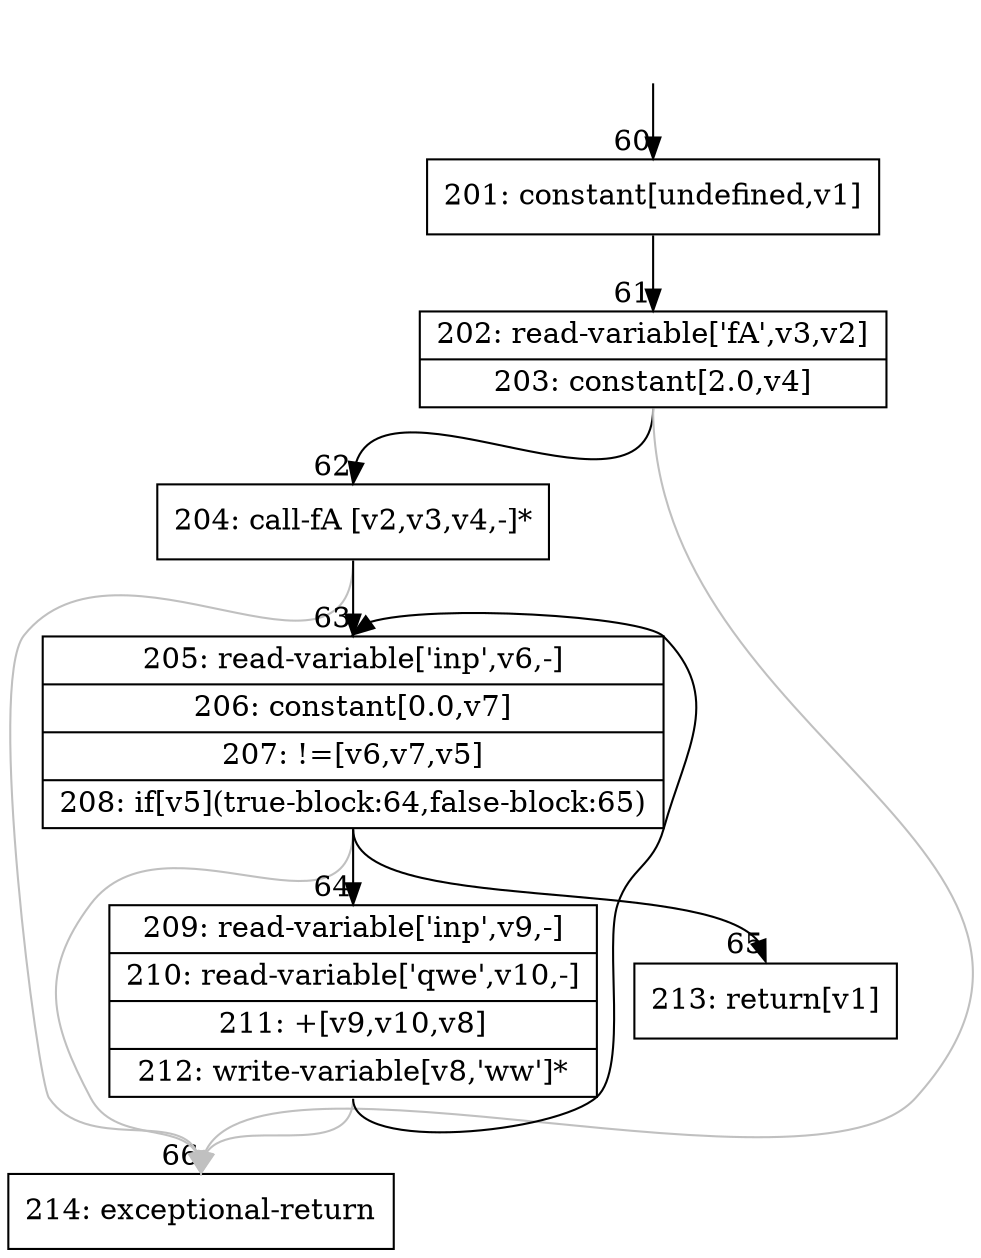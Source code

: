 digraph {
rankdir="TD"
BB_entry5[shape=none,label=""];
BB_entry5 -> BB60 [tailport=s, headport=n, headlabel="    60"]
BB60 [shape=record label="{201: constant[undefined,v1]}" ] 
BB60 -> BB61 [tailport=s, headport=n, headlabel="      61"]
BB61 [shape=record label="{202: read-variable['fA',v3,v2]|203: constant[2.0,v4]}" ] 
BB61 -> BB62 [tailport=s, headport=n, headlabel="      62"]
BB61 -> BB66 [tailport=s, headport=n, color=gray, headlabel="      66"]
BB62 [shape=record label="{204: call-fA [v2,v3,v4,-]*}" ] 
BB62 -> BB63 [tailport=s, headport=n, headlabel="      63"]
BB62 -> BB66 [tailport=s, headport=n, color=gray]
BB63 [shape=record label="{205: read-variable['inp',v6,-]|206: constant[0.0,v7]|207: !=[v6,v7,v5]|208: if[v5](true-block:64,false-block:65)}" ] 
BB63 -> BB64 [tailport=s, headport=n, headlabel="      64"]
BB63 -> BB65 [tailport=s, headport=n, headlabel="      65"]
BB63 -> BB66 [tailport=s, headport=n, color=gray]
BB64 [shape=record label="{209: read-variable['inp',v9,-]|210: read-variable['qwe',v10,-]|211: +[v9,v10,v8]|212: write-variable[v8,'ww']*}" ] 
BB64 -> BB63 [tailport=s, headport=n]
BB64 -> BB66 [tailport=s, headport=n, color=gray]
BB65 [shape=record label="{213: return[v1]}" ] 
BB66 [shape=record label="{214: exceptional-return}" ] 
//#$~ 105
}
